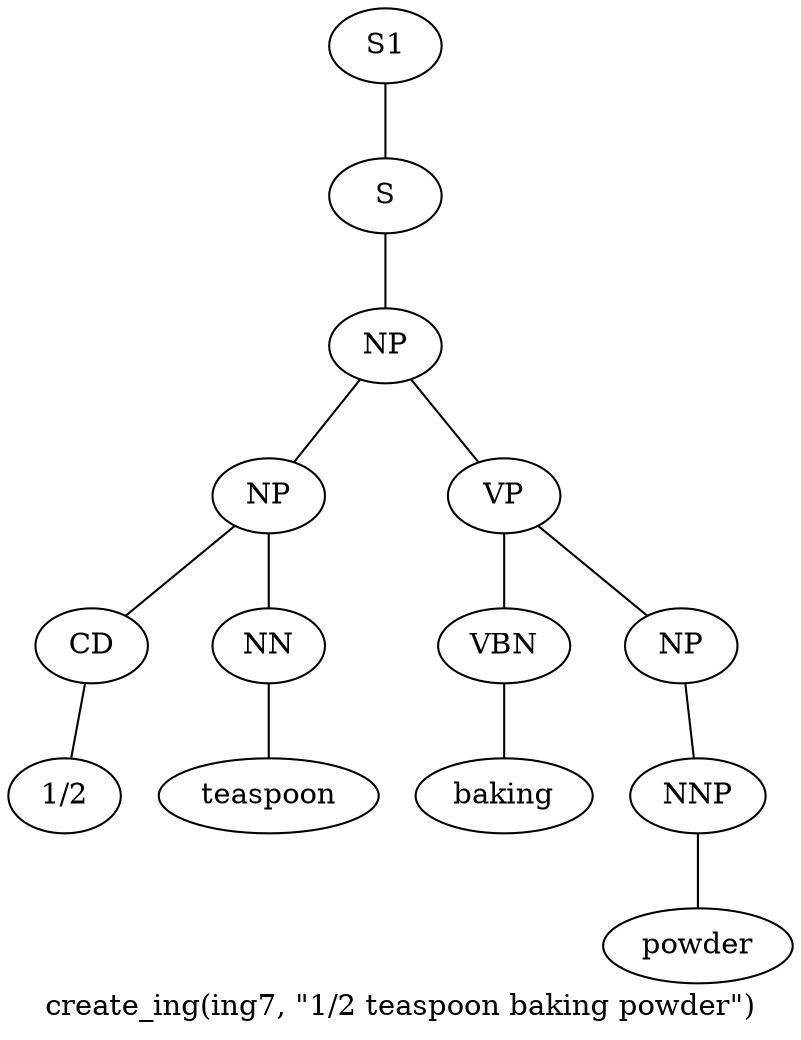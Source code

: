 graph SyntaxGraph {
	label = "create_ing(ing7, \"1/2 teaspoon baking powder\")";
	Node0 [label="S1"];
	Node1 [label="S"];
	Node2 [label="NP"];
	Node3 [label="NP"];
	Node4 [label="CD"];
	Node5 [label="1/2"];
	Node6 [label="NN"];
	Node7 [label="teaspoon"];
	Node8 [label="VP"];
	Node9 [label="VBN"];
	Node10 [label="baking"];
	Node11 [label="NP"];
	Node12 [label="NNP"];
	Node13 [label="powder"];

	Node0 -- Node1;
	Node1 -- Node2;
	Node2 -- Node3;
	Node2 -- Node8;
	Node3 -- Node4;
	Node3 -- Node6;
	Node4 -- Node5;
	Node6 -- Node7;
	Node8 -- Node9;
	Node8 -- Node11;
	Node9 -- Node10;
	Node11 -- Node12;
	Node12 -- Node13;
}